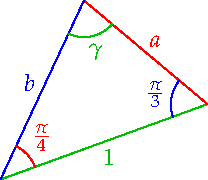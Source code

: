settings.tex="pdflatex";

texpreamble("\usepackage{amsmath}
\usepackage{amsthm,amssymb}
\usepackage{mathpazo}
\usepackage[svgnames]{xcolor}
");
import graph;

size(0,90);

real th=20;
real c=3;

pair A=(0,0);
pair B=c*dir(th);
path ar=A--A+3c*dir(th+45);
path br=B--B+3c*dir(180-60+th);
pair C=intersectionpoint(ar,br);
draw("$1$",A--B,heavygreen);
draw("$a$",B--C,red);
draw("$b$",C--A,blue);
draw("$\frac\pi 4$",arc(A,A+0.5unit(B-A),A+0.5unit(C-A)),red);
draw("$\frac\pi 3$",arc(B,B+0.5unit(C-B),B+0.5unit(A-B)),blue);
draw("$\gamma$",arc(C,C+0.5unit(A-C),C+0.5unit(B-C)),heavygreen);
